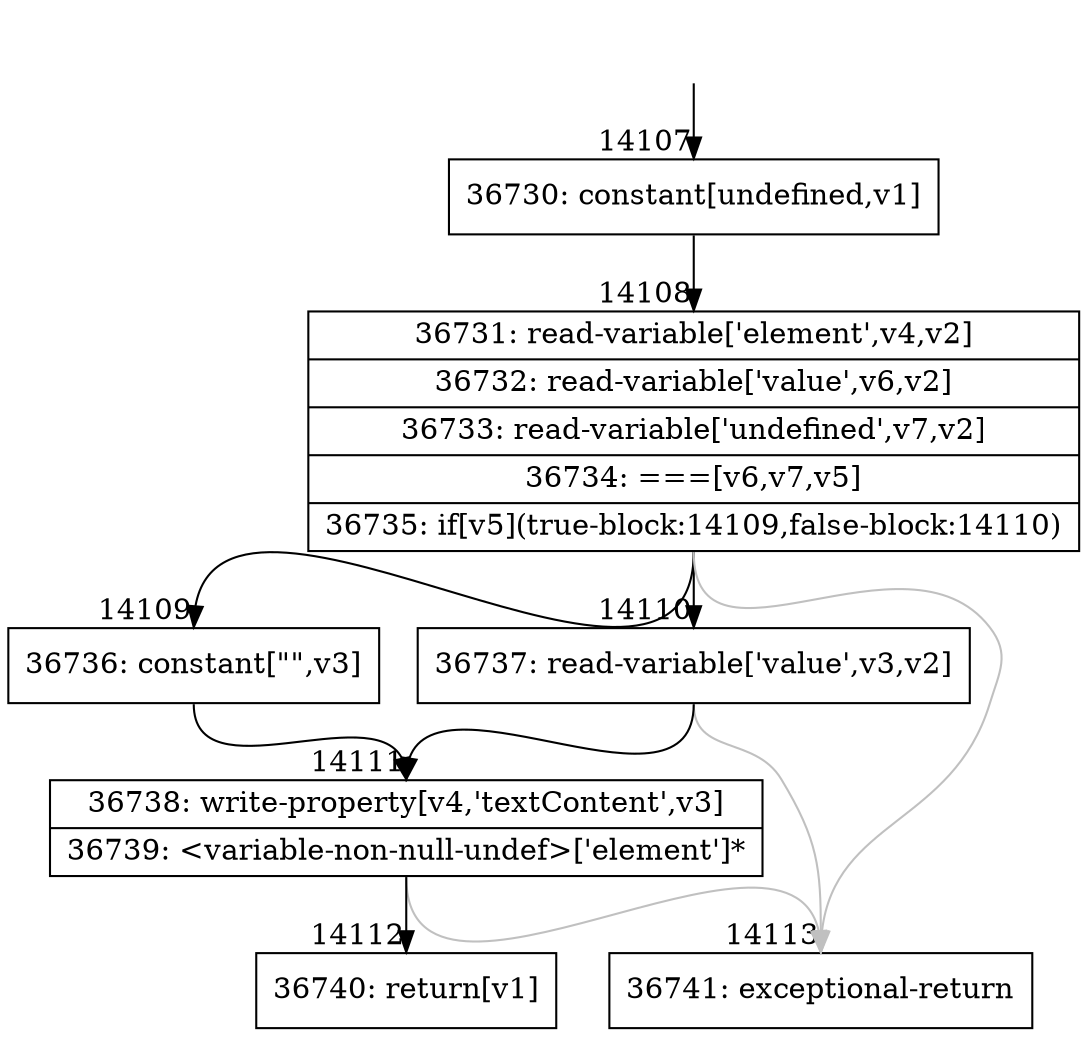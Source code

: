 digraph {
rankdir="TD"
BB_entry1110[shape=none,label=""];
BB_entry1110 -> BB14107 [tailport=s, headport=n, headlabel="    14107"]
BB14107 [shape=record label="{36730: constant[undefined,v1]}" ] 
BB14107 -> BB14108 [tailport=s, headport=n, headlabel="      14108"]
BB14108 [shape=record label="{36731: read-variable['element',v4,v2]|36732: read-variable['value',v6,v2]|36733: read-variable['undefined',v7,v2]|36734: ===[v6,v7,v5]|36735: if[v5](true-block:14109,false-block:14110)}" ] 
BB14108 -> BB14109 [tailport=s, headport=n, headlabel="      14109"]
BB14108 -> BB14110 [tailport=s, headport=n, headlabel="      14110"]
BB14108 -> BB14113 [tailport=s, headport=n, color=gray, headlabel="      14113"]
BB14109 [shape=record label="{36736: constant[\"\",v3]}" ] 
BB14109 -> BB14111 [tailport=s, headport=n, headlabel="      14111"]
BB14110 [shape=record label="{36737: read-variable['value',v3,v2]}" ] 
BB14110 -> BB14111 [tailport=s, headport=n]
BB14110 -> BB14113 [tailport=s, headport=n, color=gray]
BB14111 [shape=record label="{36738: write-property[v4,'textContent',v3]|36739: \<variable-non-null-undef\>['element']*}" ] 
BB14111 -> BB14112 [tailport=s, headport=n, headlabel="      14112"]
BB14111 -> BB14113 [tailport=s, headport=n, color=gray]
BB14112 [shape=record label="{36740: return[v1]}" ] 
BB14113 [shape=record label="{36741: exceptional-return}" ] 
//#$~ 22154
}
